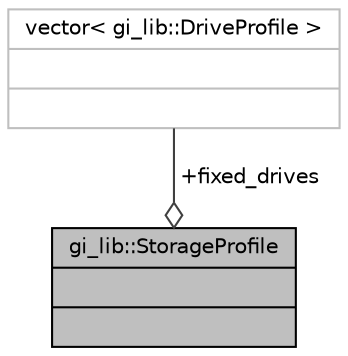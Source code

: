 digraph "gi_lib::StorageProfile"
{
  edge [fontname="Helvetica",fontsize="10",labelfontname="Helvetica",labelfontsize="10"];
  node [fontname="Helvetica",fontsize="10",shape=record];
  Node1 [label="{gi_lib::StorageProfile\n||}",height=0.2,width=0.4,color="black", fillcolor="grey75", style="filled", fontcolor="black"];
  Node2 -> Node1 [color="grey25",fontsize="10",style="solid",label=" +fixed_drives" ,arrowhead="odiamond",fontname="Helvetica"];
  Node2 [label="{vector\< gi_lib::DriveProfile \>\n||}",height=0.2,width=0.4,color="grey75", fillcolor="white", style="filled"];
}
